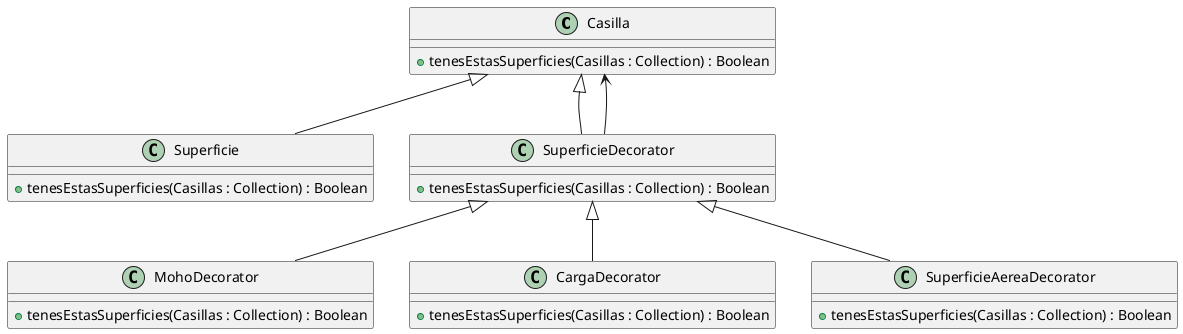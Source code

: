 @startuml
'https://plantuml.com/class-diagram

class Casilla {
    + tenesEstasSuperficies(Casillas : Collection) : Boolean
}

class Superficie {
    + tenesEstasSuperficies(Casillas : Collection) : Boolean
}

class SuperficieDecorator {
    + tenesEstasSuperficies(Casillas : Collection) : Boolean
}

class MohoDecorator {
    + tenesEstasSuperficies(Casillas : Collection) : Boolean
}

class CargaDecorator {
    + tenesEstasSuperficies(Casillas : Collection) : Boolean
}

class SuperficieAereaDecorator {
    + tenesEstasSuperficies(Casillas : Collection) : Boolean
}


Casilla <|-- Superficie
Casilla <|-- SuperficieDecorator
SuperficieDecorator --> Casilla
SuperficieDecorator <|-- MohoDecorator
SuperficieDecorator <|-- CargaDecorator
SuperficieDecorator <|-- SuperficieAereaDecorator



@enduml